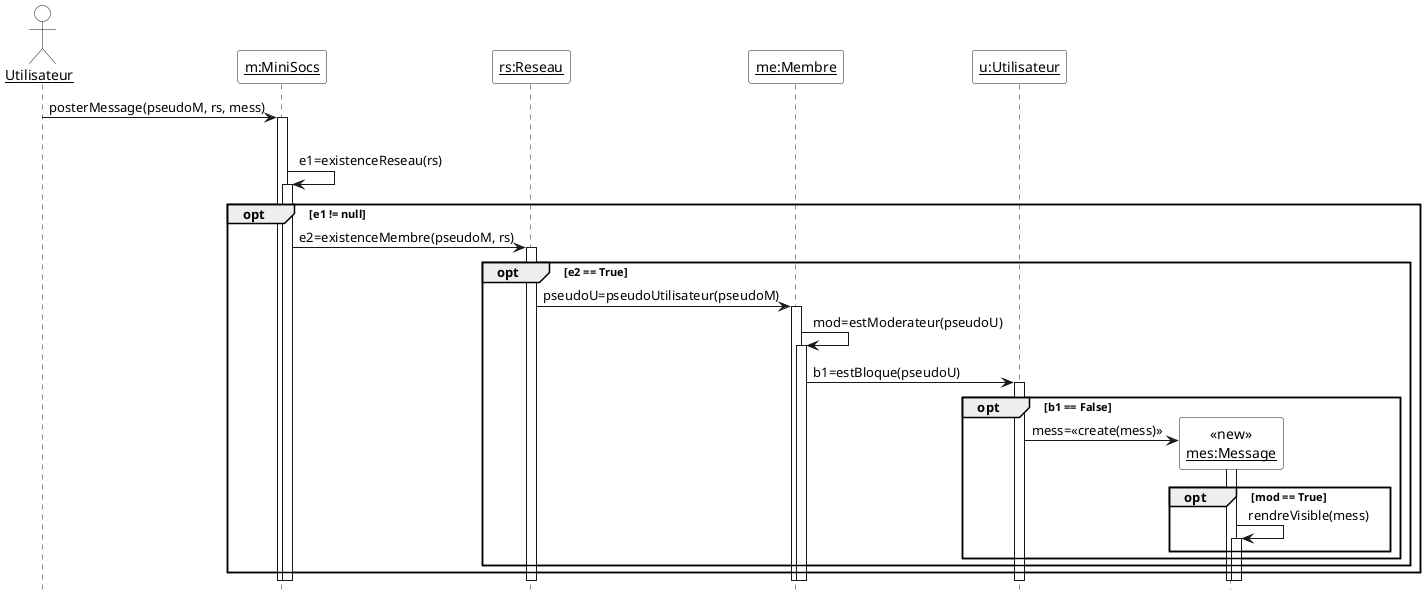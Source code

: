 @startuml

'Diagramme de séquence (PlantUML)'

'Configuration charte graphique'
hide footbox
skinparam sequenceParticipantBackgroundColor White
skinparam sequenceActorBackgroundColor White

'Déclaration des acteurs et des participants (déjà existants avant la séquence)'
actor "__Utilisateur__" as user
participant "__m:MiniSocs__" as m
participant "__rs:Reseau__" as rs
participant "__me:Membre__" as me
participant "__u:Utilisateur__" as u

'Séquence avec les messages, les créations de participants, etc.'
user -> m ++ : posterMessage(pseudoM, rs, mess)
opt pseudoM, rs, mess non null ∧ non vide
  m -> m ++ : e1=existenceReseau(rs)
  opt e1 != null
    m -> rs ++ : e2=existenceMembre(pseudoM, rs)
    opt e2 == True
      rs -> me ++ : pseudoU=pseudoUtilisateur(pseudoM)
      me -> me ++ : mod=estModerateur(pseudoU)
      me -> u ++ : b1=estBloque(pseudoU)
      opt b1 == False
        create "<<new>>\n__mes:Message__" as mess
        u -> "__mes:Message__" as mess ++ : mess=<<create(mess)>>
        opt mod == True
          mess -> mess ++ : rendreVisible(mess)
	end
    end
  end    
end
@enduml